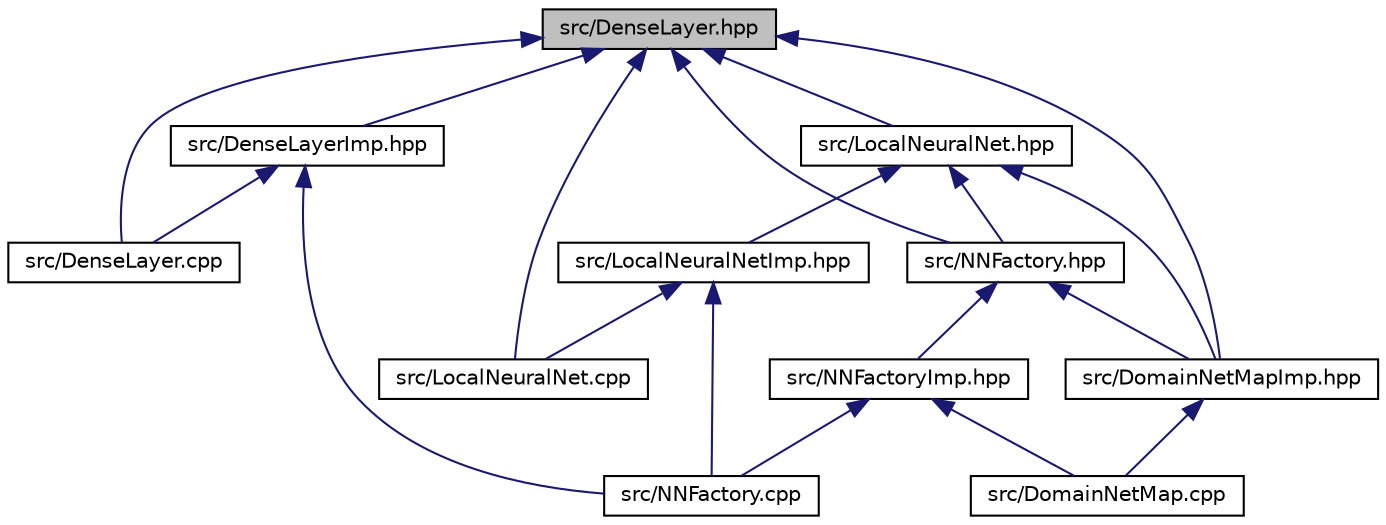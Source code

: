 digraph "src/DenseLayer.hpp"
{
 // LATEX_PDF_SIZE
  edge [fontname="Helvetica",fontsize="10",labelfontname="Helvetica",labelfontsize="10"];
  node [fontname="Helvetica",fontsize="10",shape=record];
  Node1 [label="src/DenseLayer.hpp",height=0.2,width=0.4,color="black", fillcolor="grey75", style="filled", fontcolor="black",tooltip=" "];
  Node1 -> Node2 [dir="back",color="midnightblue",fontsize="10",style="solid",fontname="Helvetica"];
  Node2 [label="src/DenseLayer.cpp",height=0.2,width=0.4,color="black", fillcolor="white", style="filled",URL="$_dense_layer_8cpp.html",tooltip=" "];
  Node1 -> Node3 [dir="back",color="midnightblue",fontsize="10",style="solid",fontname="Helvetica"];
  Node3 [label="src/DenseLayerImp.hpp",height=0.2,width=0.4,color="black", fillcolor="white", style="filled",URL="$_dense_layer_imp_8hpp.html",tooltip=" "];
  Node3 -> Node2 [dir="back",color="midnightblue",fontsize="10",style="solid",fontname="Helvetica"];
  Node3 -> Node4 [dir="back",color="midnightblue",fontsize="10",style="solid",fontname="Helvetica"];
  Node4 [label="src/NNFactory.cpp",height=0.2,width=0.4,color="black", fillcolor="white", style="filled",URL="$_n_n_factory_8cpp.html",tooltip=" "];
  Node1 -> Node5 [dir="back",color="midnightblue",fontsize="10",style="solid",fontname="Helvetica"];
  Node5 [label="src/DomainNetMapImp.hpp",height=0.2,width=0.4,color="black", fillcolor="white", style="filled",URL="$_domain_net_map_imp_8hpp.html",tooltip=" "];
  Node5 -> Node6 [dir="back",color="midnightblue",fontsize="10",style="solid",fontname="Helvetica"];
  Node6 [label="src/DomainNetMap.cpp",height=0.2,width=0.4,color="black", fillcolor="white", style="filled",URL="$_domain_net_map_8cpp.html",tooltip=" "];
  Node1 -> Node7 [dir="back",color="midnightblue",fontsize="10",style="solid",fontname="Helvetica"];
  Node7 [label="src/LocalNeuralNet.cpp",height=0.2,width=0.4,color="black", fillcolor="white", style="filled",URL="$_local_neural_net_8cpp.html",tooltip=" "];
  Node1 -> Node8 [dir="back",color="midnightblue",fontsize="10",style="solid",fontname="Helvetica"];
  Node8 [label="src/LocalNeuralNet.hpp",height=0.2,width=0.4,color="black", fillcolor="white", style="filled",URL="$_local_neural_net_8hpp.html",tooltip=" "];
  Node8 -> Node5 [dir="back",color="midnightblue",fontsize="10",style="solid",fontname="Helvetica"];
  Node8 -> Node9 [dir="back",color="midnightblue",fontsize="10",style="solid",fontname="Helvetica"];
  Node9 [label="src/LocalNeuralNetImp.hpp",height=0.2,width=0.4,color="black", fillcolor="white", style="filled",URL="$_local_neural_net_imp_8hpp.html",tooltip=" "];
  Node9 -> Node7 [dir="back",color="midnightblue",fontsize="10",style="solid",fontname="Helvetica"];
  Node9 -> Node4 [dir="back",color="midnightblue",fontsize="10",style="solid",fontname="Helvetica"];
  Node8 -> Node10 [dir="back",color="midnightblue",fontsize="10",style="solid",fontname="Helvetica"];
  Node10 [label="src/NNFactory.hpp",height=0.2,width=0.4,color="black", fillcolor="white", style="filled",URL="$_n_n_factory_8hpp.html",tooltip=" "];
  Node10 -> Node5 [dir="back",color="midnightblue",fontsize="10",style="solid",fontname="Helvetica"];
  Node10 -> Node11 [dir="back",color="midnightblue",fontsize="10",style="solid",fontname="Helvetica"];
  Node11 [label="src/NNFactoryImp.hpp",height=0.2,width=0.4,color="black", fillcolor="white", style="filled",URL="$_n_n_factory_imp_8hpp.html",tooltip=" "];
  Node11 -> Node6 [dir="back",color="midnightblue",fontsize="10",style="solid",fontname="Helvetica"];
  Node11 -> Node4 [dir="back",color="midnightblue",fontsize="10",style="solid",fontname="Helvetica"];
  Node1 -> Node10 [dir="back",color="midnightblue",fontsize="10",style="solid",fontname="Helvetica"];
}
